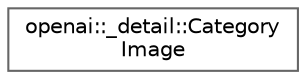 digraph "Graphical Class Hierarchy"
{
 // INTERACTIVE_SVG=YES
 // LATEX_PDF_SIZE
  bgcolor="transparent";
  edge [fontname=Helvetica,fontsize=10,labelfontname=Helvetica,labelfontsize=10];
  node [fontname=Helvetica,fontsize=10,shape=box,height=0.2,width=0.4];
  rankdir="LR";
  Node0 [id="Node000000",label="openai::_detail::Category\lImage",height=0.2,width=0.4,color="grey40", fillcolor="white", style="filled",URL="$structopenai_1_1__detail_1_1_category_image.html",tooltip=" "];
}
